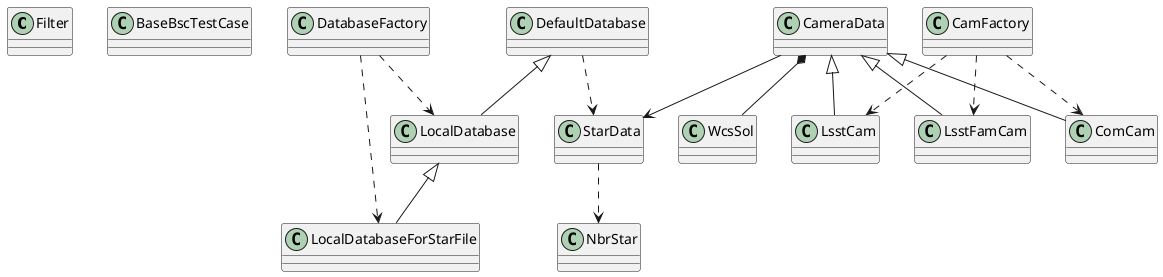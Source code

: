 @startuml
class Filter
class BaseBscTestCase
DefaultDatabase <|-- LocalDatabase
LocalDatabase <|-- LocalDatabaseForStarFile
DatabaseFactory ..> LocalDatabase
DatabaseFactory ..> LocalDatabaseForStarFile
DefaultDatabase ..> StarData
StarData ..> NbrStar
CameraData --> StarData
CameraData *-- WcsSol
CameraData <|-- LsstCam
CameraData <|-- LsstFamCam
CameraData <|-- ComCam
CamFactory ..> LsstCam
CamFactory ..> LsstFamCam
CamFactory ..> ComCam
@enduml
